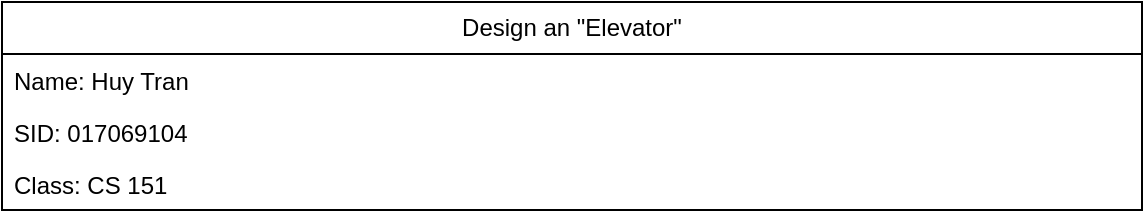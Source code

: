 <mxfile version="21.7.5" type="github" pages="3">
  <diagram id="sHLP4lkuZ2ClKpgMmoxn" name="Page-1">
    <mxGraphModel dx="957" dy="1052" grid="1" gridSize="10" guides="1" tooltips="1" connect="1" arrows="1" fold="1" page="1" pageScale="1" pageWidth="827" pageHeight="1169" math="0" shadow="0">
      <root>
        <mxCell id="0" />
        <mxCell id="1" parent="0" />
        <mxCell id="2fpPUpk-Q6dh8PwlP9_H-14" value="Design an &quot;Elevator&quot;" style="swimlane;fontStyle=0;childLayout=stackLayout;horizontal=1;startSize=26;fillColor=none;horizontalStack=0;resizeParent=1;resizeParentMax=0;resizeLast=0;collapsible=1;marginBottom=0;whiteSpace=wrap;html=1;" vertex="1" parent="1">
          <mxGeometry x="150" y="280" width="570" height="104" as="geometry" />
        </mxCell>
        <mxCell id="2fpPUpk-Q6dh8PwlP9_H-15" value="Name: Huy Tran&amp;nbsp;" style="text;strokeColor=none;fillColor=none;align=left;verticalAlign=top;spacingLeft=4;spacingRight=4;overflow=hidden;rotatable=0;points=[[0,0.5],[1,0.5]];portConstraint=eastwest;whiteSpace=wrap;html=1;" vertex="1" parent="2fpPUpk-Q6dh8PwlP9_H-14">
          <mxGeometry y="26" width="570" height="26" as="geometry" />
        </mxCell>
        <mxCell id="2fpPUpk-Q6dh8PwlP9_H-16" value="SID: 017069104" style="text;strokeColor=none;fillColor=none;align=left;verticalAlign=top;spacingLeft=4;spacingRight=4;overflow=hidden;rotatable=0;points=[[0,0.5],[1,0.5]];portConstraint=eastwest;whiteSpace=wrap;html=1;" vertex="1" parent="2fpPUpk-Q6dh8PwlP9_H-14">
          <mxGeometry y="52" width="570" height="26" as="geometry" />
        </mxCell>
        <mxCell id="2fpPUpk-Q6dh8PwlP9_H-17" value="Class: CS 151" style="text;strokeColor=none;fillColor=none;align=left;verticalAlign=top;spacingLeft=4;spacingRight=4;overflow=hidden;rotatable=0;points=[[0,0.5],[1,0.5]];portConstraint=eastwest;whiteSpace=wrap;html=1;" vertex="1" parent="2fpPUpk-Q6dh8PwlP9_H-14">
          <mxGeometry y="78" width="570" height="26" as="geometry" />
        </mxCell>
      </root>
    </mxGraphModel>
  </diagram>
  <diagram id="C5RBs43oDa-KdzZeNtuy" name="Page-2">
    <mxGraphModel dx="957" dy="1052" grid="1" gridSize="10" guides="1" tooltips="1" connect="1" arrows="1" fold="1" page="1" pageScale="1" pageWidth="827" pageHeight="1169" math="0" shadow="0">
      <root>
        <mxCell id="WIyWlLk6GJQsqaUBKTNV-0" />
        <mxCell id="WIyWlLk6GJQsqaUBKTNV-1" parent="WIyWlLk6GJQsqaUBKTNV-0" />
        <mxCell id="zkfFHV4jXpPFQw0GAbJ--0" value="Elevator" style="swimlane;fontStyle=2;align=center;verticalAlign=top;childLayout=stackLayout;horizontal=1;startSize=26;horizontalStack=0;resizeParent=1;resizeLast=0;collapsible=1;marginBottom=0;rounded=0;shadow=0;strokeWidth=1;" parent="WIyWlLk6GJQsqaUBKTNV-1" vertex="1">
          <mxGeometry x="360" y="120" width="160" height="200" as="geometry">
            <mxRectangle x="230" y="140" width="160" height="26" as="alternateBounds" />
          </mxGeometry>
        </mxCell>
        <mxCell id="zkfFHV4jXpPFQw0GAbJ--1" value="+currentFloor: int" style="text;align=left;verticalAlign=top;spacingLeft=4;spacingRight=4;overflow=hidden;rotatable=0;points=[[0,0.5],[1,0.5]];portConstraint=eastwest;" parent="zkfFHV4jXpPFQw0GAbJ--0" vertex="1">
          <mxGeometry y="26" width="160" height="26" as="geometry" />
        </mxCell>
        <mxCell id="zkfFHV4jXpPFQw0GAbJ--2" value="+direction: enum(UP, DOWN)" style="text;align=left;verticalAlign=top;spacingLeft=4;spacingRight=4;overflow=hidden;rotatable=0;points=[[0,0.5],[1,0.5]];portConstraint=eastwest;rounded=0;shadow=0;html=0;" parent="zkfFHV4jXpPFQw0GAbJ--0" vertex="1">
          <mxGeometry y="52" width="160" height="26" as="geometry" />
        </mxCell>
        <mxCell id="zkfFHV4jXpPFQw0GAbJ--3" value="+isDoorOpen: boolean" style="text;align=left;verticalAlign=top;spacingLeft=4;spacingRight=4;overflow=hidden;rotatable=0;points=[[0,0.5],[1,0.5]];portConstraint=eastwest;rounded=0;shadow=0;html=0;" parent="zkfFHV4jXpPFQw0GAbJ--0" vertex="1">
          <mxGeometry y="78" width="160" height="26" as="geometry" />
        </mxCell>
        <mxCell id="zkfFHV4jXpPFQw0GAbJ--4" value="" style="line;html=1;strokeWidth=1;align=left;verticalAlign=middle;spacingTop=-1;spacingLeft=3;spacingRight=3;rotatable=0;labelPosition=right;points=[];portConstraint=eastwest;" parent="zkfFHV4jXpPFQw0GAbJ--0" vertex="1">
          <mxGeometry y="104" width="160" height="8" as="geometry" />
        </mxCell>
        <mxCell id="zkfFHV4jXpPFQw0GAbJ--5" value="moveToFloor(floor:int)&#xa;&#xa;openDoor()&#xa;&#xa;closeDoor()&#xa;&#xa;&#xa;&#xa;" style="text;align=left;verticalAlign=top;spacingLeft=4;spacingRight=4;overflow=hidden;rotatable=0;points=[[0,0.5],[1,0.5]];portConstraint=eastwest;" parent="zkfFHV4jXpPFQw0GAbJ--0" vertex="1">
          <mxGeometry y="112" width="160" height="88" as="geometry" />
        </mxCell>
        <mxCell id="zkfFHV4jXpPFQw0GAbJ--6" value="Elevator Controller" style="swimlane;fontStyle=0;align=center;verticalAlign=top;childLayout=stackLayout;horizontal=1;startSize=26;horizontalStack=0;resizeParent=1;resizeLast=0;collapsible=1;marginBottom=0;rounded=0;shadow=0;strokeWidth=1;" parent="WIyWlLk6GJQsqaUBKTNV-1" vertex="1">
          <mxGeometry x="80" y="120" width="190" height="180" as="geometry">
            <mxRectangle x="130" y="380" width="160" height="26" as="alternateBounds" />
          </mxGeometry>
        </mxCell>
        <mxCell id="zkfFHV4jXpPFQw0GAbJ--7" value="+elecvator: Lisr&lt;Elevator&gt;" style="text;align=left;verticalAlign=top;spacingLeft=4;spacingRight=4;overflow=hidden;rotatable=0;points=[[0,0.5],[1,0.5]];portConstraint=eastwest;" parent="zkfFHV4jXpPFQw0GAbJ--6" vertex="1">
          <mxGeometry y="26" width="190" height="26" as="geometry" />
        </mxCell>
        <mxCell id="zkfFHV4jXpPFQw0GAbJ--8" value="+buttons: List&lt;Button&gt;" style="text;align=left;verticalAlign=top;spacingLeft=4;spacingRight=4;overflow=hidden;rotatable=0;points=[[0,0.5],[1,0.5]];portConstraint=eastwest;rounded=0;shadow=0;html=0;" parent="zkfFHV4jXpPFQw0GAbJ--6" vertex="1">
          <mxGeometry y="52" width="190" height="26" as="geometry" />
        </mxCell>
        <mxCell id="zkfFHV4jXpPFQw0GAbJ--9" value="" style="line;html=1;strokeWidth=1;align=left;verticalAlign=middle;spacingTop=-1;spacingLeft=3;spacingRight=3;rotatable=0;labelPosition=right;points=[];portConstraint=eastwest;" parent="zkfFHV4jXpPFQw0GAbJ--6" vertex="1">
          <mxGeometry y="78" width="190" height="8" as="geometry" />
        </mxCell>
        <mxCell id="zkfFHV4jXpPFQw0GAbJ--10" value="assignElevator ( floor: int, &#xa;&#xa;" style="text;align=left;verticalAlign=top;spacingLeft=4;spacingRight=4;overflow=hidden;rotatable=0;points=[[0,0.5],[1,0.5]];portConstraint=eastwest;fontStyle=4" parent="zkfFHV4jXpPFQw0GAbJ--6" vertex="1">
          <mxGeometry y="86" width="190" height="26" as="geometry" />
        </mxCell>
        <mxCell id="zkfFHV4jXpPFQw0GAbJ--11" value="direction: enum)" style="text;align=left;verticalAlign=top;spacingLeft=4;spacingRight=4;overflow=hidden;rotatable=0;points=[[0,0.5],[1,0.5]];portConstraint=eastwest;" parent="zkfFHV4jXpPFQw0GAbJ--6" vertex="1">
          <mxGeometry y="112" width="190" height="68" as="geometry" />
        </mxCell>
        <mxCell id="zkfFHV4jXpPFQw0GAbJ--12" value="" style="endArrow=block;endSize=10;endFill=0;shadow=0;strokeWidth=1;rounded=0;edgeStyle=elbowEdgeStyle;elbow=vertical;" parent="WIyWlLk6GJQsqaUBKTNV-1" source="zkfFHV4jXpPFQw0GAbJ--6" target="zkfFHV4jXpPFQw0GAbJ--0" edge="1">
          <mxGeometry width="160" relative="1" as="geometry">
            <mxPoint x="200" y="203" as="sourcePoint" />
            <mxPoint x="200" y="203" as="targetPoint" />
          </mxGeometry>
        </mxCell>
        <mxCell id="zkfFHV4jXpPFQw0GAbJ--13" value="Button" style="swimlane;fontStyle=0;align=center;verticalAlign=top;childLayout=stackLayout;horizontal=1;startSize=26;horizontalStack=0;resizeParent=1;resizeLast=0;collapsible=1;marginBottom=0;rounded=0;shadow=0;strokeWidth=1;" parent="WIyWlLk6GJQsqaUBKTNV-1" vertex="1">
          <mxGeometry x="550" y="420" width="170" height="100" as="geometry">
            <mxRectangle x="340" y="380" width="170" height="26" as="alternateBounds" />
          </mxGeometry>
        </mxCell>
        <mxCell id="zkfFHV4jXpPFQw0GAbJ--14" value="floorNumber: int&#xa;&#xa;&#xa;pressButton()" style="text;align=left;verticalAlign=top;spacingLeft=4;spacingRight=4;overflow=hidden;rotatable=0;points=[[0,0.5],[1,0.5]];portConstraint=eastwest;" parent="zkfFHV4jXpPFQw0GAbJ--13" vertex="1">
          <mxGeometry y="26" width="170" height="26" as="geometry" />
        </mxCell>
        <mxCell id="zkfFHV4jXpPFQw0GAbJ--15" value="" style="line;html=1;strokeWidth=1;align=left;verticalAlign=middle;spacingTop=-1;spacingLeft=3;spacingRight=3;rotatable=0;labelPosition=right;points=[];portConstraint=eastwest;" parent="zkfFHV4jXpPFQw0GAbJ--13" vertex="1">
          <mxGeometry y="52" width="170" height="8" as="geometry" />
        </mxCell>
        <mxCell id="zkfFHV4jXpPFQw0GAbJ--16" value="" style="endArrow=block;endSize=10;endFill=0;shadow=0;strokeWidth=1;rounded=0;edgeStyle=elbowEdgeStyle;elbow=vertical;" parent="WIyWlLk6GJQsqaUBKTNV-1" source="zkfFHV4jXpPFQw0GAbJ--13" target="zkfFHV4jXpPFQw0GAbJ--0" edge="1">
          <mxGeometry width="160" relative="1" as="geometry">
            <mxPoint x="210" y="373" as="sourcePoint" />
            <mxPoint x="310" y="271" as="targetPoint" />
          </mxGeometry>
        </mxCell>
        <mxCell id="zkfFHV4jXpPFQw0GAbJ--17" value="Information Panel" style="swimlane;fontStyle=0;align=center;verticalAlign=top;childLayout=stackLayout;horizontal=1;startSize=26;horizontalStack=0;resizeParent=1;resizeLast=0;collapsible=1;marginBottom=0;rounded=0;shadow=0;strokeWidth=1;" parent="WIyWlLk6GJQsqaUBKTNV-1" vertex="1">
          <mxGeometry x="610" y="120" width="150" height="190" as="geometry">
            <mxRectangle x="550" y="140" width="160" height="26" as="alternateBounds" />
          </mxGeometry>
        </mxCell>
        <mxCell id="zkfFHV4jXpPFQw0GAbJ--18" value="+request: string" style="text;align=left;verticalAlign=top;spacingLeft=4;spacingRight=4;overflow=hidden;rotatable=0;points=[[0,0.5],[1,0.5]];portConstraint=eastwest;" parent="zkfFHV4jXpPFQw0GAbJ--17" vertex="1">
          <mxGeometry y="26" width="150" height="26" as="geometry" />
        </mxCell>
        <mxCell id="zkfFHV4jXpPFQw0GAbJ--19" value="+floorNum: int" style="text;align=left;verticalAlign=top;spacingLeft=4;spacingRight=4;overflow=hidden;rotatable=0;points=[[0,0.5],[1,0.5]];portConstraint=eastwest;rounded=0;shadow=0;html=0;" parent="zkfFHV4jXpPFQw0GAbJ--17" vertex="1">
          <mxGeometry y="52" width="150" height="26" as="geometry" />
        </mxCell>
        <mxCell id="zkfFHV4jXpPFQw0GAbJ--23" value="" style="line;html=1;strokeWidth=1;align=left;verticalAlign=middle;spacingTop=-1;spacingLeft=3;spacingRight=3;rotatable=0;labelPosition=right;points=[];portConstraint=eastwest;" parent="zkfFHV4jXpPFQw0GAbJ--17" vertex="1">
          <mxGeometry y="78" width="150" height="8" as="geometry" />
        </mxCell>
        <mxCell id="zkfFHV4jXpPFQw0GAbJ--24" value="arrivedAt()" style="text;align=left;verticalAlign=top;spacingLeft=4;spacingRight=4;overflow=hidden;rotatable=0;points=[[0,0.5],[1,0.5]];portConstraint=eastwest;" parent="zkfFHV4jXpPFQw0GAbJ--17" vertex="1">
          <mxGeometry y="86" width="150" height="26" as="geometry" />
        </mxCell>
        <mxCell id="zkfFHV4jXpPFQw0GAbJ--25" value="departed()&#xa;&#xa;display()" style="text;align=left;verticalAlign=top;spacingLeft=4;spacingRight=4;overflow=hidden;rotatable=0;points=[[0,0.5],[1,0.5]];portConstraint=eastwest;" parent="zkfFHV4jXpPFQw0GAbJ--17" vertex="1">
          <mxGeometry y="112" width="150" height="26" as="geometry" />
        </mxCell>
        <mxCell id="zkfFHV4jXpPFQw0GAbJ--26" value="" style="endArrow=open;shadow=0;strokeWidth=1;rounded=0;endFill=1;edgeStyle=elbowEdgeStyle;elbow=vertical;" parent="WIyWlLk6GJQsqaUBKTNV-1" source="zkfFHV4jXpPFQw0GAbJ--0" target="zkfFHV4jXpPFQw0GAbJ--17" edge="1">
          <mxGeometry x="0.5" y="41" relative="1" as="geometry">
            <mxPoint x="380" y="192" as="sourcePoint" />
            <mxPoint x="540" y="192" as="targetPoint" />
            <mxPoint x="-40" y="32" as="offset" />
          </mxGeometry>
        </mxCell>
        <mxCell id="zkfFHV4jXpPFQw0GAbJ--27" value="0..1" style="resizable=0;align=left;verticalAlign=bottom;labelBackgroundColor=none;fontSize=12;" parent="zkfFHV4jXpPFQw0GAbJ--26" connectable="0" vertex="1">
          <mxGeometry x="-1" relative="1" as="geometry">
            <mxPoint y="4" as="offset" />
          </mxGeometry>
        </mxCell>
        <mxCell id="zkfFHV4jXpPFQw0GAbJ--28" value="1" style="resizable=0;align=right;verticalAlign=bottom;labelBackgroundColor=none;fontSize=12;" parent="zkfFHV4jXpPFQw0GAbJ--26" connectable="0" vertex="1">
          <mxGeometry x="1" relative="1" as="geometry">
            <mxPoint x="-7" y="4" as="offset" />
          </mxGeometry>
        </mxCell>
        <mxCell id="jv6CIuqnKwV3WQ9dEO7G-1" value="DoorControl" style="swimlane;fontStyle=1;align=center;verticalAlign=top;childLayout=stackLayout;horizontal=1;startSize=26;horizontalStack=0;resizeParent=1;resizeParentMax=0;resizeLast=0;collapsible=1;marginBottom=0;whiteSpace=wrap;html=1;" vertex="1" parent="WIyWlLk6GJQsqaUBKTNV-1">
          <mxGeometry x="80" y="400" width="150" height="150" as="geometry" />
        </mxCell>
        <mxCell id="jv6CIuqnKwV3WQ9dEO7G-2" value="openBoolean: true" style="text;strokeColor=none;fillColor=none;align=left;verticalAlign=top;spacingLeft=4;spacingRight=4;overflow=hidden;rotatable=0;points=[[0,0.5],[1,0.5]];portConstraint=eastwest;whiteSpace=wrap;html=1;" vertex="1" parent="jv6CIuqnKwV3WQ9dEO7G-1">
          <mxGeometry y="26" width="150" height="26" as="geometry" />
        </mxCell>
        <mxCell id="jv6CIuqnKwV3WQ9dEO7G-3" value="" style="line;strokeWidth=1;fillColor=none;align=left;verticalAlign=middle;spacingTop=-1;spacingLeft=3;spacingRight=3;rotatable=0;labelPosition=right;points=[];portConstraint=eastwest;strokeColor=inherit;" vertex="1" parent="jv6CIuqnKwV3WQ9dEO7G-1">
          <mxGeometry y="52" width="150" height="8" as="geometry" />
        </mxCell>
        <mxCell id="jv6CIuqnKwV3WQ9dEO7G-4" value="operateDoor()&amp;nbsp;&lt;br&gt;&lt;br&gt;open()&lt;br&gt;&lt;br&gt;close()" style="text;strokeColor=none;fillColor=none;align=left;verticalAlign=top;spacingLeft=4;spacingRight=4;overflow=hidden;rotatable=0;points=[[0,0.5],[1,0.5]];portConstraint=eastwest;whiteSpace=wrap;html=1;" vertex="1" parent="jv6CIuqnKwV3WQ9dEO7G-1">
          <mxGeometry y="60" width="150" height="90" as="geometry" />
        </mxCell>
        <mxCell id="jv6CIuqnKwV3WQ9dEO7G-7" value="" style="endArrow=block;endSize=10;endFill=0;shadow=0;strokeWidth=1;rounded=0;edgeStyle=elbowEdgeStyle;elbow=vertical;exitX=0.375;exitY=0;exitDx=0;exitDy=0;exitPerimeter=0;entryX=0.288;entryY=1.023;entryDx=0;entryDy=0;entryPerimeter=0;" edge="1" parent="WIyWlLk6GJQsqaUBKTNV-1" source="jv6CIuqnKwV3WQ9dEO7G-1" target="zkfFHV4jXpPFQw0GAbJ--5">
          <mxGeometry width="160" relative="1" as="geometry">
            <mxPoint x="260.0" y="459.012" as="sourcePoint" />
            <mxPoint x="403.04" y="420" as="targetPoint" />
          </mxGeometry>
        </mxCell>
      </root>
    </mxGraphModel>
  </diagram>
  <diagram id="l-sTp9X4RInbsDHn9zTN" name="Page-3">
    <mxGraphModel dx="957" dy="1052" grid="1" gridSize="10" guides="1" tooltips="1" connect="1" arrows="1" fold="1" page="1" pageScale="1" pageWidth="827" pageHeight="1169" math="0" shadow="0">
      <root>
        <mxCell id="0" />
        <mxCell id="1" parent="0" />
        <mxCell id="NxZ5n18aad48uo383TWv-2" value="" style="ellipse;html=1;shape=startState;fillColor=#000000;strokeColor=#ff0000;" vertex="1" parent="1">
          <mxGeometry x="384" y="190" width="30" height="30" as="geometry" />
        </mxCell>
        <mxCell id="NxZ5n18aad48uo383TWv-3" value="" style="edgeStyle=orthogonalEdgeStyle;html=1;verticalAlign=bottom;endArrow=open;endSize=8;strokeColor=#ff0000;rounded=0;" edge="1" source="NxZ5n18aad48uo383TWv-2" parent="1">
          <mxGeometry relative="1" as="geometry">
            <mxPoint x="400" y="290" as="targetPoint" />
            <Array as="points">
              <mxPoint x="400" y="255" />
              <mxPoint x="401" y="255" />
            </Array>
          </mxGeometry>
        </mxCell>
        <mxCell id="NxZ5n18aad48uo383TWv-4" value="Elevator Idle" style="html=1;whiteSpace=wrap;" vertex="1" parent="1">
          <mxGeometry x="344" y="290" width="110" height="50" as="geometry" />
        </mxCell>
        <mxCell id="NxZ5n18aad48uo383TWv-5" value="Door Open&lt;br&gt;(Move UP)" style="html=1;dropTarget=0;whiteSpace=wrap;" vertex="1" parent="1">
          <mxGeometry x="150" y="390" width="130" height="70" as="geometry" />
        </mxCell>
        <mxCell id="NxZ5n18aad48uo383TWv-7" value="Door Open&lt;br style=&quot;border-color: var(--border-color);&quot;&gt;(Move DOWN)" style="html=1;dropTarget=0;whiteSpace=wrap;" vertex="1" parent="1">
          <mxGeometry x="520" y="390" width="130" height="70" as="geometry" />
        </mxCell>
        <mxCell id="NxZ5n18aad48uo383TWv-9" value="Door Close&lt;br&gt;(Move UP)" style="html=1;dropTarget=0;whiteSpace=wrap;" vertex="1" parent="1">
          <mxGeometry x="150" y="540" width="130" height="70" as="geometry" />
        </mxCell>
        <mxCell id="NxZ5n18aad48uo383TWv-11" value="Door Close&lt;br&gt;(Move DOWN)" style="html=1;dropTarget=0;whiteSpace=wrap;" vertex="1" parent="1">
          <mxGeometry x="520" y="540" width="130" height="70" as="geometry" />
        </mxCell>
        <mxCell id="NxZ5n18aad48uo383TWv-13" value="Go UP" style="html=1;dropTarget=0;whiteSpace=wrap;" vertex="1" parent="1">
          <mxGeometry x="150" y="690" width="130" height="70" as="geometry" />
        </mxCell>
        <mxCell id="NxZ5n18aad48uo383TWv-15" value="Go DOWN" style="html=1;dropTarget=0;whiteSpace=wrap;" vertex="1" parent="1">
          <mxGeometry x="520" y="690" width="130" height="70" as="geometry" />
        </mxCell>
        <mxCell id="NxZ5n18aad48uo383TWv-17" value="Elevator Moving" style="html=1;dropTarget=0;whiteSpace=wrap;" vertex="1" parent="1">
          <mxGeometry x="334" y="800" width="130" height="70" as="geometry" />
        </mxCell>
        <mxCell id="NxZ5n18aad48uo383TWv-19" value="STOP" style="html=1;dropTarget=0;whiteSpace=wrap;" vertex="1" parent="1">
          <mxGeometry x="150" y="960" width="130" height="70" as="geometry" />
        </mxCell>
        <mxCell id="NxZ5n18aad48uo383TWv-21" value="Next Request" style="html=1;dropTarget=0;whiteSpace=wrap;" vertex="1" parent="1">
          <mxGeometry x="334" y="1080" width="130" height="70" as="geometry" />
        </mxCell>
        <mxCell id="NxZ5n18aad48uo383TWv-23" value="1" style="endArrow=open;html=1;endSize=12;startArrow=diamondThin;startSize=14;startFill=0;edgeStyle=orthogonalEdgeStyle;align=left;verticalAlign=bottom;rounded=0;entryX=0.5;entryY=0;entryDx=0;entryDy=0;exitX=0;exitY=0.75;exitDx=0;exitDy=0;" edge="1" parent="1" source="NxZ5n18aad48uo383TWv-4" target="NxZ5n18aad48uo383TWv-5">
          <mxGeometry x="-1" y="3" relative="1" as="geometry">
            <mxPoint x="319" y="360" as="sourcePoint" />
            <mxPoint x="479" y="360" as="targetPoint" />
          </mxGeometry>
        </mxCell>
        <mxCell id="NxZ5n18aad48uo383TWv-25" value="1" style="endArrow=open;html=1;endSize=12;startArrow=diamondThin;startSize=14;startFill=0;edgeStyle=orthogonalEdgeStyle;align=left;verticalAlign=bottom;rounded=0;entryX=0.5;entryY=0;entryDx=0;entryDy=0;" edge="1" parent="1" target="NxZ5n18aad48uo383TWv-7">
          <mxGeometry x="-1" y="3" relative="1" as="geometry">
            <mxPoint x="454" y="320" as="sourcePoint" />
            <mxPoint x="614" y="320" as="targetPoint" />
          </mxGeometry>
        </mxCell>
        <mxCell id="NxZ5n18aad48uo383TWv-26" value="" style="endArrow=classic;html=1;rounded=0;exitX=0.5;exitY=1;exitDx=0;exitDy=0;" edge="1" parent="1" source="NxZ5n18aad48uo383TWv-5" target="NxZ5n18aad48uo383TWv-9">
          <mxGeometry width="50" height="50" relative="1" as="geometry">
            <mxPoint x="390" y="550" as="sourcePoint" />
            <mxPoint x="220" y="520" as="targetPoint" />
          </mxGeometry>
        </mxCell>
        <mxCell id="NxZ5n18aad48uo383TWv-27" value="" style="endArrow=classic;html=1;rounded=0;exitX=0.5;exitY=1;exitDx=0;exitDy=0;" edge="1" parent="1">
          <mxGeometry width="50" height="50" relative="1" as="geometry">
            <mxPoint x="584.5" y="460" as="sourcePoint" />
            <mxPoint x="584.5" y="540" as="targetPoint" />
          </mxGeometry>
        </mxCell>
        <mxCell id="NxZ5n18aad48uo383TWv-28" value="" style="endArrow=classic;html=1;rounded=0;exitX=0.5;exitY=1;exitDx=0;exitDy=0;" edge="1" parent="1">
          <mxGeometry width="50" height="50" relative="1" as="geometry">
            <mxPoint x="214.5" y="610" as="sourcePoint" />
            <mxPoint x="214.5" y="690" as="targetPoint" />
          </mxGeometry>
        </mxCell>
        <mxCell id="NxZ5n18aad48uo383TWv-29" value="" style="endArrow=classic;html=1;rounded=0;exitX=0.5;exitY=1;exitDx=0;exitDy=0;" edge="1" parent="1">
          <mxGeometry width="50" height="50" relative="1" as="geometry">
            <mxPoint x="584.5" y="610" as="sourcePoint" />
            <mxPoint x="584.5" y="690" as="targetPoint" />
          </mxGeometry>
        </mxCell>
        <mxCell id="NxZ5n18aad48uo383TWv-30" value="" style="endArrow=classic;html=1;rounded=0;exitX=0.5;exitY=1;exitDx=0;exitDy=0;entryX=0;entryY=0.6;entryDx=0;entryDy=0;entryPerimeter=0;" edge="1" parent="1" target="NxZ5n18aad48uo383TWv-17">
          <mxGeometry width="50" height="50" relative="1" as="geometry">
            <mxPoint x="214.5" y="760" as="sourcePoint" />
            <mxPoint x="214.5" y="840" as="targetPoint" />
          </mxGeometry>
        </mxCell>
        <mxCell id="NxZ5n18aad48uo383TWv-31" value="" style="endArrow=classic;html=1;rounded=0;exitX=0.5;exitY=1;exitDx=0;exitDy=0;entryX=1;entryY=0.5;entryDx=0;entryDy=0;" edge="1" parent="1" target="NxZ5n18aad48uo383TWv-17">
          <mxGeometry width="50" height="50" relative="1" as="geometry">
            <mxPoint x="580" y="760" as="sourcePoint" />
            <mxPoint x="699.5" y="842" as="targetPoint" />
          </mxGeometry>
        </mxCell>
        <mxCell id="NxZ5n18aad48uo383TWv-32" value="" style="endArrow=classic;html=1;rounded=0;exitX=0.5;exitY=1;exitDx=0;exitDy=0;entryX=0.5;entryY=0;entryDx=0;entryDy=0;" edge="1" parent="1" target="NxZ5n18aad48uo383TWv-19">
          <mxGeometry width="50" height="50" relative="1" as="geometry">
            <mxPoint x="398.5" y="870" as="sourcePoint" />
            <mxPoint x="398.5" y="950" as="targetPoint" />
          </mxGeometry>
        </mxCell>
        <mxCell id="NxZ5n18aad48uo383TWv-33" value="" style="endArrow=classic;html=1;rounded=0;exitX=0.438;exitY=1;exitDx=0;exitDy=0;exitPerimeter=0;entryX=0.015;entryY=0.614;entryDx=0;entryDy=0;entryPerimeter=0;" edge="1" parent="1" target="NxZ5n18aad48uo383TWv-35">
          <mxGeometry width="50" height="50" relative="1" as="geometry">
            <mxPoint x="280.0" y="1000" as="sourcePoint" />
            <mxPoint x="510" y="1000" as="targetPoint" />
          </mxGeometry>
        </mxCell>
        <mxCell id="NxZ5n18aad48uo383TWv-35" value="Door Open" style="html=1;dropTarget=0;whiteSpace=wrap;" vertex="1" parent="1">
          <mxGeometry x="520" y="960" width="130" height="70" as="geometry" />
        </mxCell>
        <mxCell id="NxZ5n18aad48uo383TWv-37" value="" style="endArrow=classic;html=1;rounded=0;entryX=0.5;entryY=0;entryDx=0;entryDy=0;exitX=0.5;exitY=1;exitDx=0;exitDy=0;" edge="1" parent="1" target="NxZ5n18aad48uo383TWv-21">
          <mxGeometry width="50" height="50" relative="1" as="geometry">
            <mxPoint x="520" y="1010" as="sourcePoint" />
            <mxPoint x="399" y="1090" as="targetPoint" />
          </mxGeometry>
        </mxCell>
        <mxCell id="NxZ5n18aad48uo383TWv-38" value="" style="endArrow=classic;html=1;rounded=0;exitX=0.892;exitY=0.571;exitDx=0;exitDy=0;exitPerimeter=0;" edge="1" parent="1">
          <mxGeometry width="50" height="50" relative="1" as="geometry">
            <mxPoint x="464.0" y="1119.97" as="sourcePoint" />
            <mxPoint x="650" y="420" as="targetPoint" />
            <Array as="points">
              <mxPoint x="734.04" y="1120" />
              <mxPoint x="734" y="420" />
            </Array>
          </mxGeometry>
        </mxCell>
        <mxCell id="NxZ5n18aad48uo383TWv-39" value="" style="endArrow=classic;html=1;rounded=0;exitX=0.5;exitY=1;exitDx=0;exitDy=0;entryX=0;entryY=0.5;entryDx=0;entryDy=0;" edge="1" parent="1" target="NxZ5n18aad48uo383TWv-5">
          <mxGeometry width="50" height="50" relative="1" as="geometry">
            <mxPoint x="333.5" y="1120" as="sourcePoint" />
            <mxPoint x="100" y="440" as="targetPoint" />
            <Array as="points">
              <mxPoint x="80" y="1120" />
              <mxPoint x="80" y="425" />
            </Array>
          </mxGeometry>
        </mxCell>
        <mxCell id="NxZ5n18aad48uo383TWv-40" value="" style="endArrow=classic;html=1;rounded=0;entryX=1;entryY=0.25;entryDx=0;entryDy=0;" edge="1" parent="1" target="NxZ5n18aad48uo383TWv-4">
          <mxGeometry width="50" height="50" relative="1" as="geometry">
            <mxPoint x="470" y="1140" as="sourcePoint" />
            <mxPoint x="696" y="460" as="targetPoint" />
            <Array as="points">
              <mxPoint x="780" y="1140" />
              <mxPoint x="780" y="300" />
            </Array>
          </mxGeometry>
        </mxCell>
      </root>
    </mxGraphModel>
  </diagram>
</mxfile>
